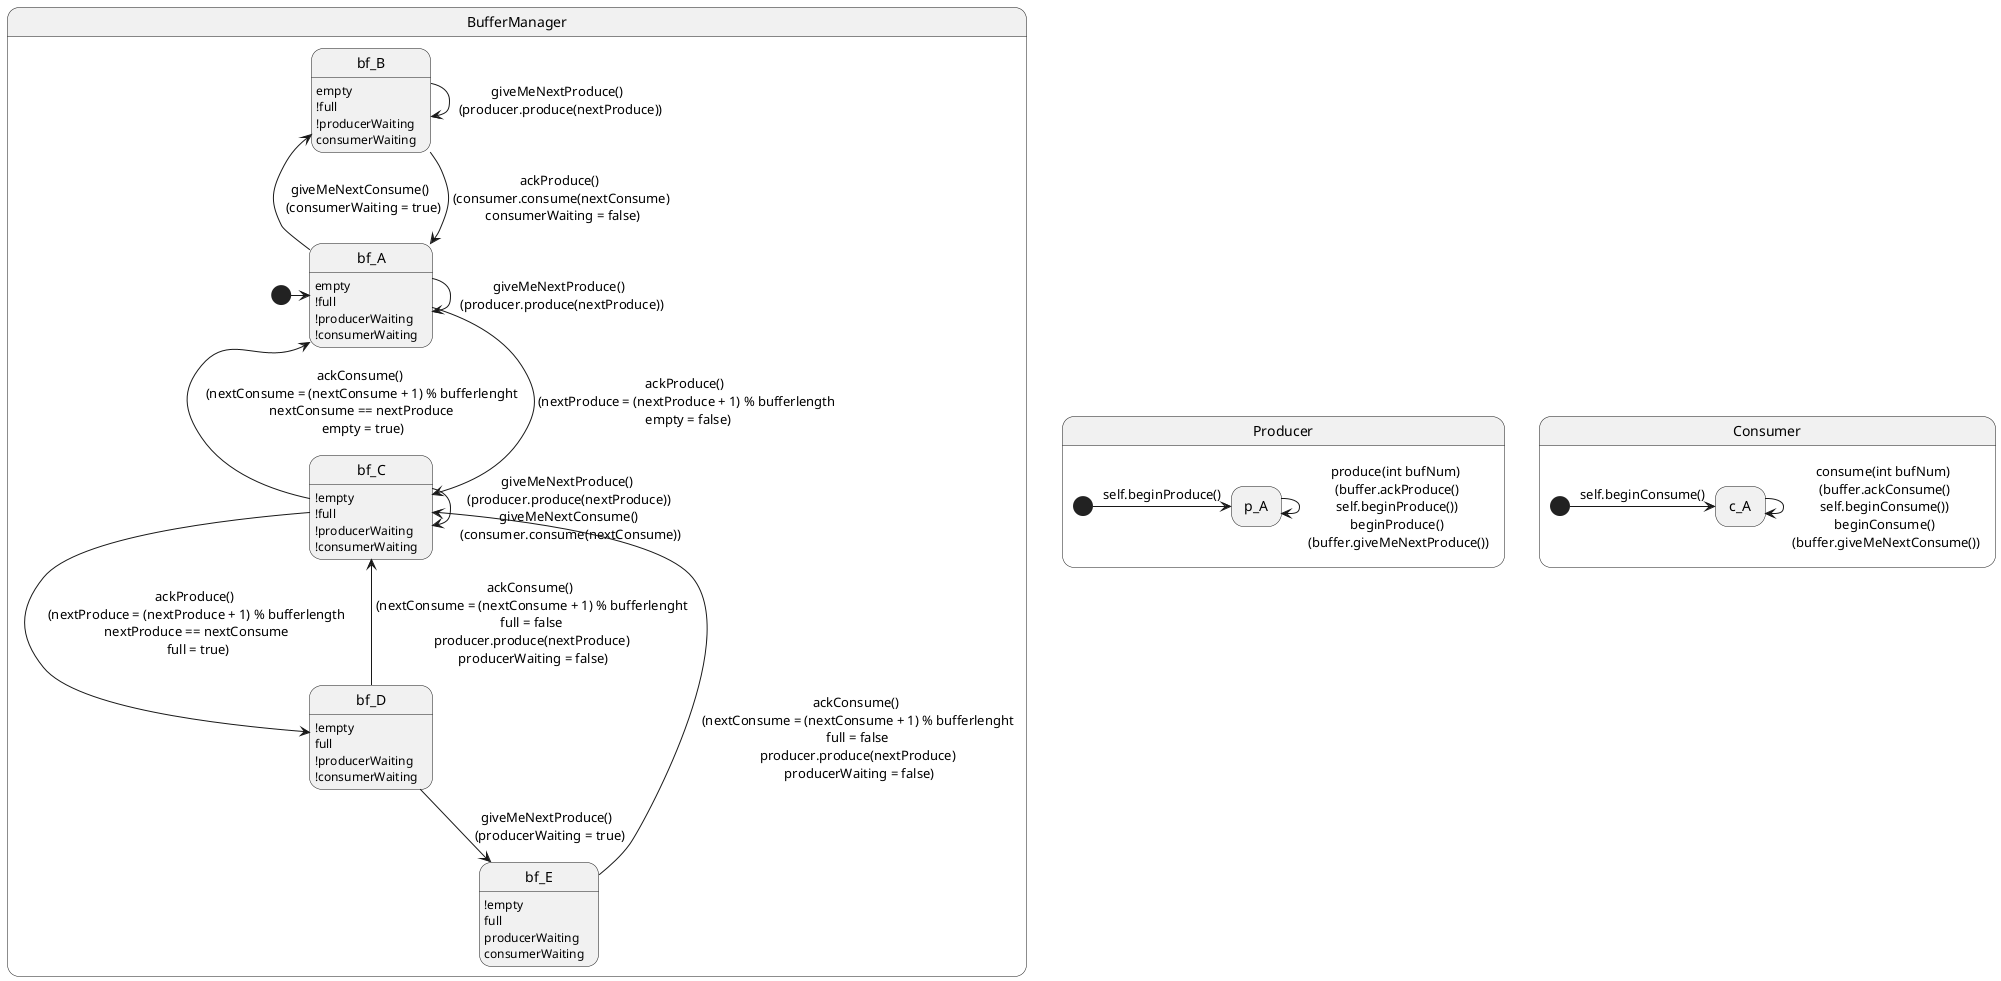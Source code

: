 @startuml

hide empty description

state BufferManager {
    state bf_A : empty
    state bf_A : !full
    state bf_A : !producerWaiting
    state bf_A : !consumerWaiting

    state bf_B : empty
    state bf_B : !full
    state bf_B : !producerWaiting
    state bf_B : consumerWaiting

    state bf_C : !empty
    state bf_C : !full
    state bf_C : !producerWaiting
    state bf_C : !consumerWaiting

    state bf_D : !empty
    state bf_D : full
    state bf_D : !producerWaiting
    state bf_D : !consumerWaiting

    state bf_E : !empty
    state bf_E : full
    state bf_E : producerWaiting
    state bf_E : consumerWaiting

    
    [*] -> bf_A

    bf_A -> bf_A : giveMeNextProduce() \n (producer.produce(nextProduce))

    bf_A -up-> bf_B : giveMeNextConsume() \n (consumerWaiting = true)
    bf_B -down-> bf_A : ackProduce() \n (consumer.consume(nextConsume) \n consumerWaiting = false)
   
    bf_B -> bf_B : giveMeNextProduce() \n (producer.produce(nextProduce))

    bf_A --> bf_C : ackProduce() \n (nextProduce = (nextProduce + 1) % bufferlength \n empty = false)
    bf_C -left-> bf_A : ackConsume() \n (nextConsume = (nextConsume + 1) % bufferlenght \n nextConsume == nextProduce \n empty = true)

    bf_C -> bf_C : giveMeNextProduce() \n (producer.produce(nextProduce)) \n giveMeNextConsume() \n (consumer.consume(nextConsume))

    bf_C --> bf_D : ackProduce() \n (nextProduce = (nextProduce + 1) % bufferlength \n nextProduce == nextConsume \n full = true)
    bf_D --> bf_C : ackConsume() \n (nextConsume = (nextConsume + 1) % bufferlenght \n full = false \n producer.produce(nextProduce) \n producerWaiting = false)

    bf_D --> bf_E : giveMeNextProduce() \n (producerWaiting = true)
    bf_E --> bf_C : ackConsume() \n (nextConsume = (nextConsume + 1) % bufferlenght \n full = false \n producer.produce(nextProduce) \n producerWaiting = false)
}

state Producer{

    state p_A

    [*] -> p_A : self.beginProduce()
    p_A -> p_A : produce(int bufNum) \n (buffer.ackProduce() \n self.beginProduce()) \n beginProduce() \n (buffer.giveMeNextProduce())
}

state Consumer{
    state c_A

    [*] -> c_A : self.beginConsume()
    c_A -> c_A : consume(int bufNum) \n (buffer.ackConsume() \n self.beginConsume()) \n beginConsume() \n (buffer.giveMeNextConsume())
}

@enduml